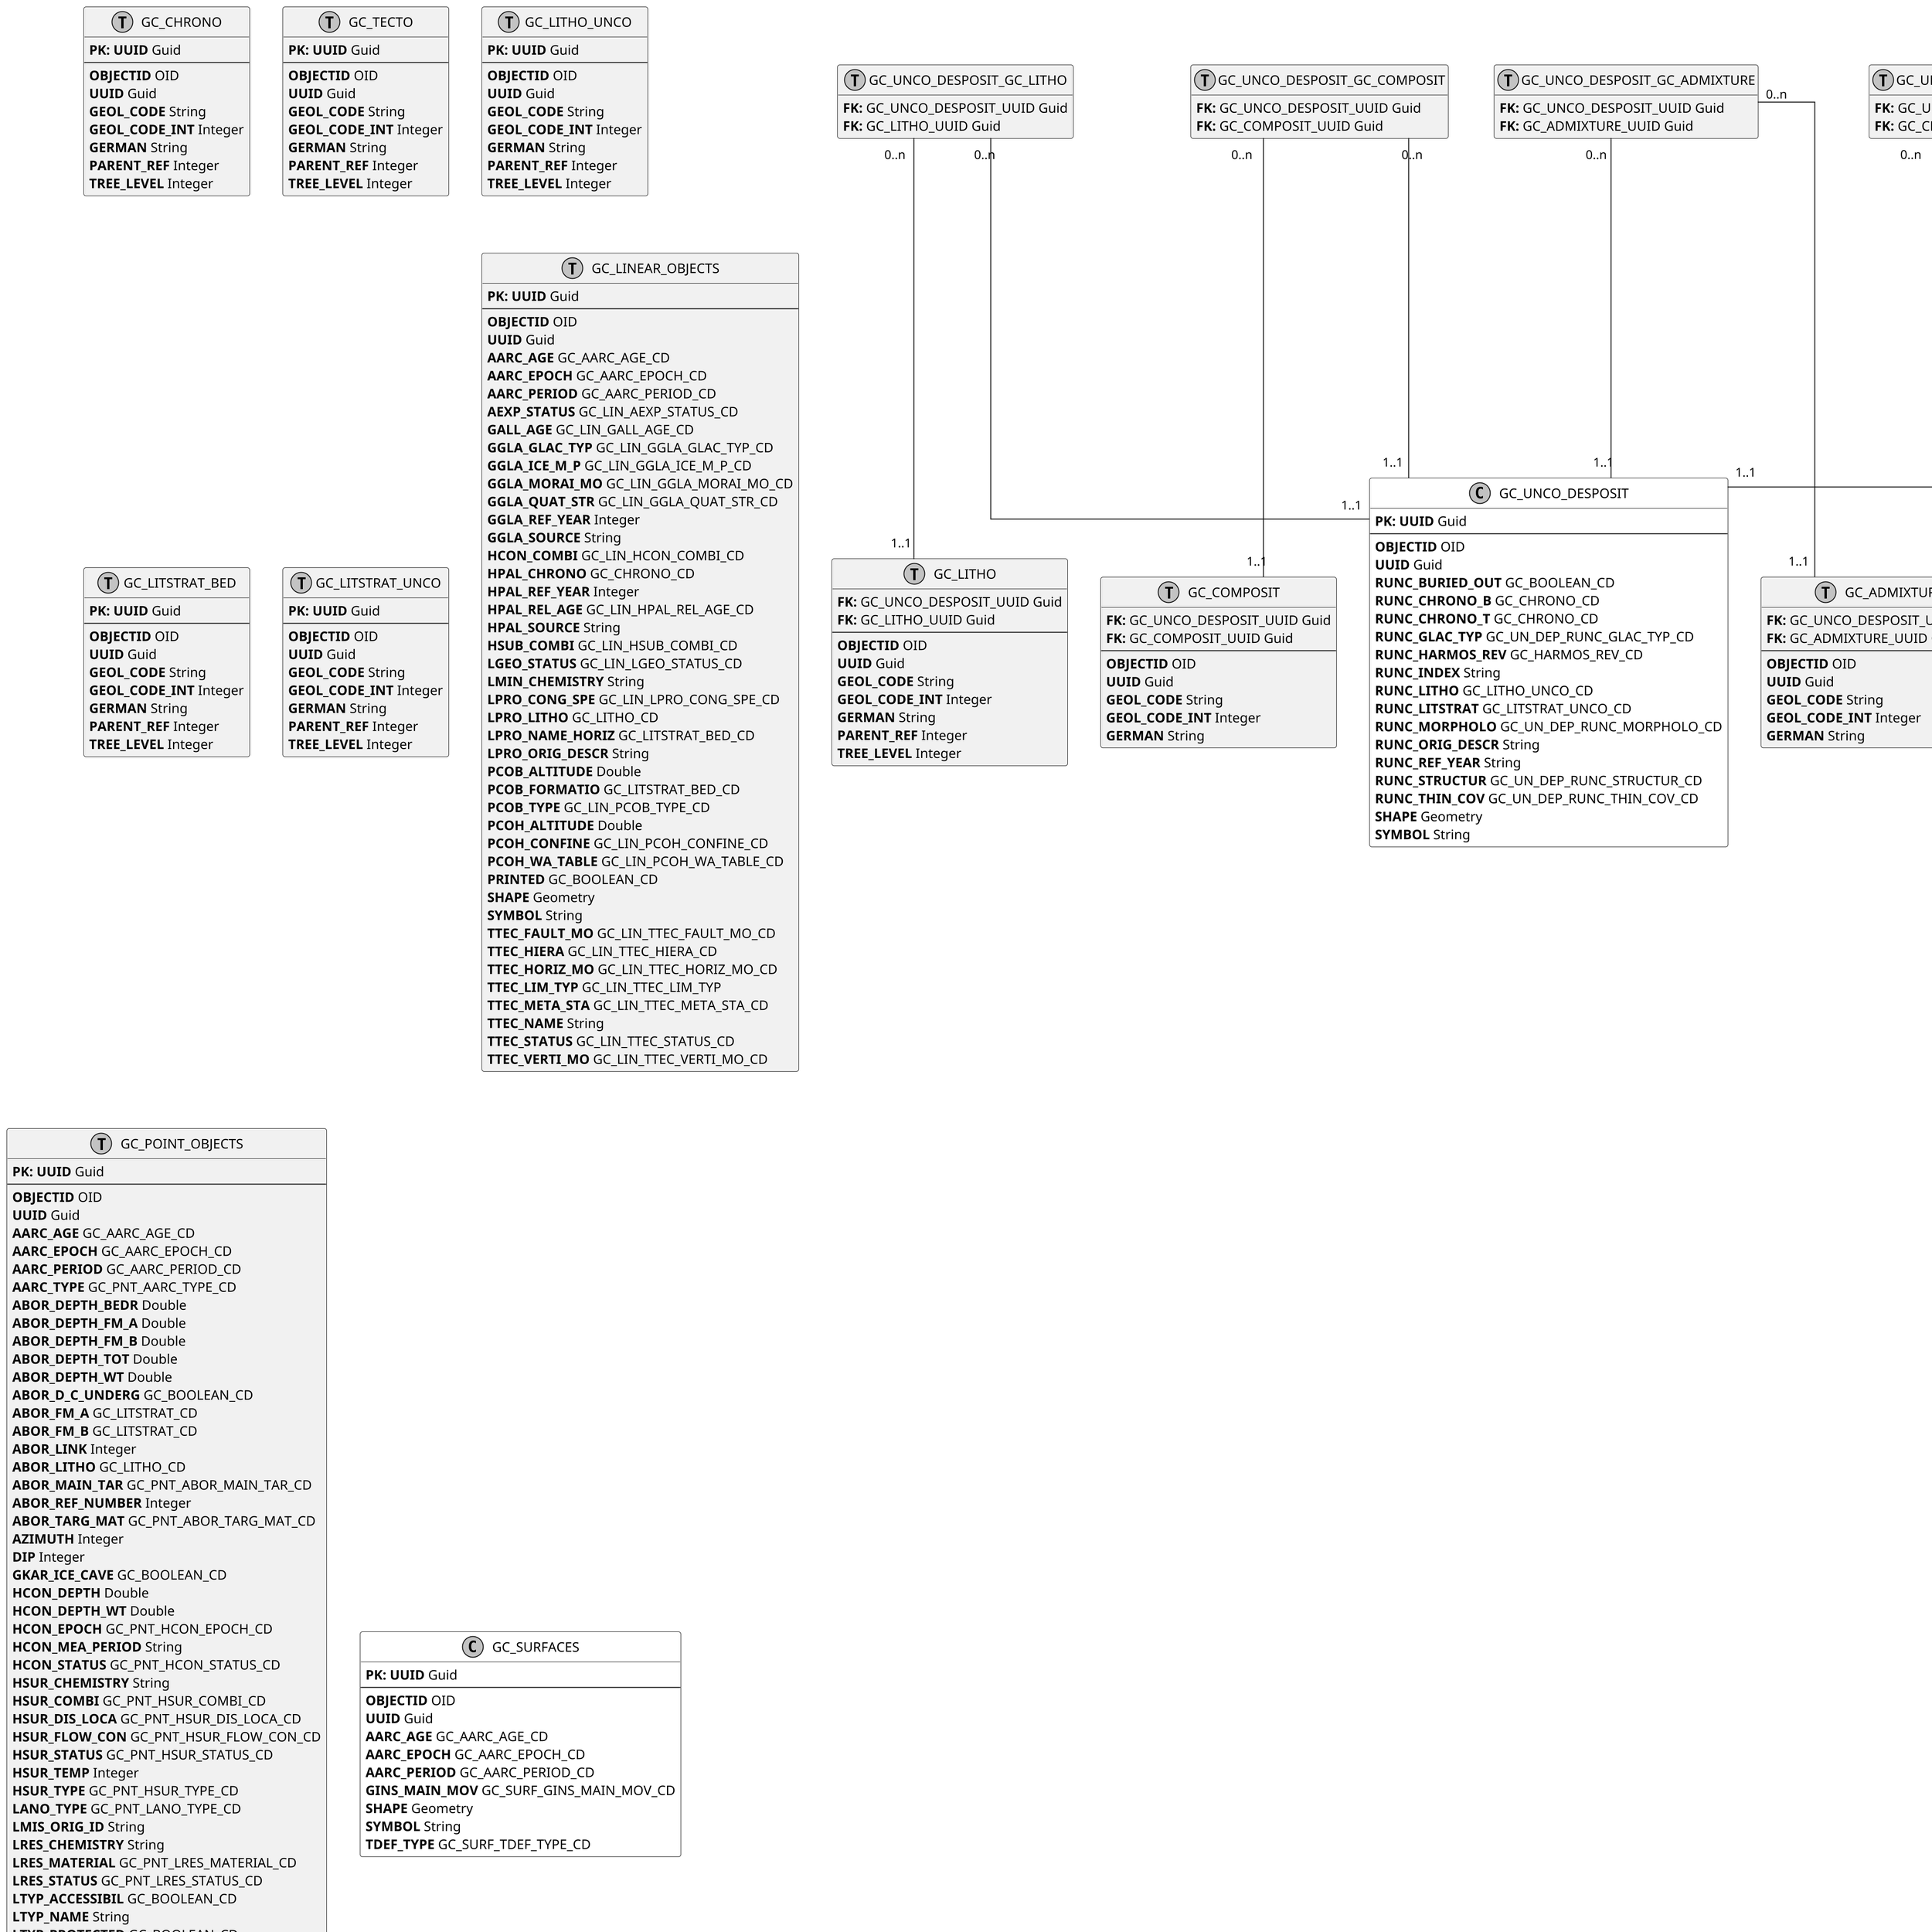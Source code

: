 
@startuml

skinparam monochrome true
skinparam linetype ortho
scale 2

!define table(x) class x << (T,#FFAAAA) >>
!define view(x) class x << (V,#FFAAAA) >>
!define ent(x) class x << (E,#FFAAAA) >>
!define enum(x) class x << (E,#FFAAAA) >>
!define class(x) class x << (FC, #CC8888) >> #fff

!define primary_key(x) <b>PK: x</b>
!define foreign_key(x,reference) <b>FK: </b>x
!define key(x) <b>x</b>
hide methods
hide stereotypes

table(GC_CHRONO) {
	primary_key(UUID) Guid
	---
	key(OBJECTID) OID
	key(UUID) Guid
	key(GEOL_CODE) String
	key(GEOL_CODE_INT) Integer
	key(GERMAN) String
	key(PARENT_REF) Integer
	key(TREE_LEVEL) Integer
}

table(GC_LITHO) {
	foreign_key(GC_UNCO_DESPOSIT_UUID,GC_UNCO_DESPOSIT) Guid
	foreign_key(GC_LITHO_UUID,GC_LITHO) Guid
	---
	key(OBJECTID) OID
	key(UUID) Guid
	key(GEOL_CODE) String
	key(GEOL_CODE_INT) Integer
	key(GERMAN) String
	key(PARENT_REF) Integer
	key(TREE_LEVEL) Integer
}

table(GC_LITSTRAT) {
	foreign_key(GC_EXPLOIT_GEOMAT_PLG_UUID,GC_EXPLOIT_GEOMAT_PLG) Guid
	foreign_key(GC_LITSTRAT_UUID,GC_LITSTRAT) Guid
	---
	key(OBJECTID) OID
	key(UUID) Guid
	key(GEOL_CODE) String
	key(GEOL_CODE_INT) Integer
	key(GERMAN) String
	key(PARENT_REF) Integer
	key(TREE_LEVEL) Integer
}

table(GC_TECTO) {
	primary_key(UUID) Guid
	---
	key(OBJECTID) OID
	key(UUID) Guid
	key(GEOL_CODE) String
	key(GEOL_CODE_INT) Integer
	key(GERMAN) String
	key(PARENT_REF) Integer
	key(TREE_LEVEL) Integer
}

table(GC_LITHO_UNCO) {
	primary_key(UUID) Guid
	---
	key(OBJECTID) OID
	key(UUID) Guid
	key(GEOL_CODE) String
	key(GEOL_CODE_INT) Integer
	key(GERMAN) String
	key(PARENT_REF) Integer
	key(TREE_LEVEL) Integer
}

table(GC_LITHO_BED) {
	foreign_key(GC_BEDROCK_UUID,GC_BEDROCK) Guid
	foreign_key(GC_LITHO_BED_UUID,GC_LITHO_BED) Guid
	---
	key(OBJECTID) OID
	key(UUID) Guid
	key(GEOL_CODE) String
	key(GEOL_CODE_INT) Integer
	key(GERMAN) String
	key(PARENT_REF) Integer
	key(TREE_LEVEL) Integer
}

table(GC_LITSTRAT_BED) {
	primary_key(UUID) Guid
	---
	key(OBJECTID) OID
	key(UUID) Guid
	key(GEOL_CODE) String
	key(GEOL_CODE_INT) Integer
	key(GERMAN) String
	key(PARENT_REF) Integer
	key(TREE_LEVEL) Integer
}

table(GC_LITSTRAT_UNCO) {
	primary_key(UUID) Guid
	---
	key(OBJECTID) OID
	key(UUID) Guid
	key(GEOL_CODE) String
	key(GEOL_CODE_INT) Integer
	key(GERMAN) String
	key(PARENT_REF) Integer
	key(TREE_LEVEL) Integer
}

table(GC_BED_FORM_ATT) {
	primary_key(UUID) Guid
	---
	key(OBJECTID) OID
	key(UUID) Guid
	key(FMAT_IGNE_AFFINITY) GC_AFFINITY_CD
	key(FMAT_IGNE_GRAIN_SI) GC_GRAIN_SI_CD
	key(FMAT_IGNE_TEX) GC_IGNE_TEX_CD
	key(FMAT_LITSTRAT) GC_LITSTRAT_BED_CD
	key(FMAT_META_FULL_NAME) String
	key(FMAT_META_MINERAL1) GC_MINERAL_CD
	key(FMAT_META_MINERAL2) GC_MINERAL_CD
	key(FMAT_META_MINERAL3) GC_MINERAL_CD
	key(FMAT_META_STR1) GC_META_STR_CD
	key(FMAT_META_STR2) GC_META_STR_CD
	key(FMAT_META_STR3) GC_META_STR_CD
	key(FMAT_SEDI_BEDDING1) GC_BEDDING_CD
	key(FMAT_SEDI_BEDDING2) GC_BEDDING_CD
	key(FMAT_SEDI_BOND_MAT) GC_BOND_MAT_CD
	key(FMAT_SEDI_MAIN_COM) GC_MAIN_COM_CD
	key(FMAT_SEDI_SECO_COM1) GC_SECO_COM_CD
	key(FMAT_SEDI_SECO_COM2) GC_SECO_COM_CD
	key(FMAT_SEDI_STR1) GC_SEDI_STR_CD
	key(FMAT_SEDI_STR2) GC_SEDI_STR_CD
	key(FMAT_SEDI_TEX1) GC_SEDI_TEX_CD
	key(FMAT_SEDI_TEX2) GC_SEDI_TEX_CD
}

table(GC_SYSTEM) {
	foreign_key(GC_FOSSILS_UUID,GC_FOSSILS) Guid
	foreign_key(GC_SYSTEM_UUID,GC_SYSTEM) Guid
	---
	key(OBJECTID) OID
	key(UUID) Guid
	key(GEOL_CODE) String
	key(GEOL_CODE_INT) Integer
	key(GERMAN) String
}

table(GC_COMPOSIT) {
	foreign_key(GC_UNCO_DESPOSIT_UUID,GC_UNCO_DESPOSIT) Guid
	foreign_key(GC_COMPOSIT_UUID,GC_COMPOSIT) Guid
	---
	key(OBJECTID) OID
	key(UUID) Guid
	key(GEOL_CODE) String
	key(GEOL_CODE_INT) Integer
	key(GERMAN) String
}

table(GC_ADMIXTURE) {
	foreign_key(GC_UNCO_DESPOSIT_UUID,GC_UNCO_DESPOSIT) Guid
	foreign_key(GC_ADMIXTURE_UUID,GC_ADMIXTURE) Guid
	---
	key(OBJECTID) OID
	key(UUID) Guid
	key(GEOL_CODE) String
	key(GEOL_CODE_INT) Integer
	key(GERMAN) String
}

table(GC_CHARCAT) {
	foreign_key(GC_UNCO_DESPOSIT_UUID,GC_UNCO_DESPOSIT) Guid
	foreign_key(GC_CHARCAT_UUID,GC_CHARCAT) Guid
	---
	key(OBJECTID) OID
	key(UUID) Guid
	key(GEOL_CODE) String
	key(GEOL_CODE_INT) Integer
	key(GERMAN) String
}

class(GC_EXPLOIT_GEOMAT_PLG) {
	primary_key(UUID) Guid
	---
	key(OBJECTID) OID
	key(UUID) Guid
	key(AEXP_STATUS) GC_EX_GEO_PLG_AEXP_STATUS_CD
	key(AEXP_TARG_MAT) GC_EX_GEO_PLG_AEXP_TARG_MAT_CD
	key(SHAPE) Geometry
	key(SYMBOL) String
}

table(GC_LINEAR_OBJECTS) {
	primary_key(UUID) Guid
	---
	key(OBJECTID) OID
	key(UUID) Guid
	key(AARC_AGE) GC_AARC_AGE_CD
	key(AARC_EPOCH) GC_AARC_EPOCH_CD
	key(AARC_PERIOD) GC_AARC_PERIOD_CD
	key(AEXP_STATUS) GC_LIN_AEXP_STATUS_CD
	key(GALL_AGE) GC_LIN_GALL_AGE_CD
	key(GGLA_GLAC_TYP) GC_LIN_GGLA_GLAC_TYP_CD
	key(GGLA_ICE_M_P) GC_LIN_GGLA_ICE_M_P_CD
	key(GGLA_MORAI_MO) GC_LIN_GGLA_MORAI_MO_CD
	key(GGLA_QUAT_STR) GC_LIN_GGLA_QUAT_STR_CD
	key(GGLA_REF_YEAR) Integer
	key(GGLA_SOURCE) String
	key(HCON_COMBI) GC_LIN_HCON_COMBI_CD
	key(HPAL_CHRONO) GC_CHRONO_CD
	key(HPAL_REF_YEAR) Integer
	key(HPAL_REL_AGE) GC_LIN_HPAL_REL_AGE_CD
	key(HPAL_SOURCE) String
	key(HSUB_COMBI) GC_LIN_HSUB_COMBI_CD
	key(LGEO_STATUS) GC_LIN_LGEO_STATUS_CD
	key(LMIN_CHEMISTRY) String
	key(LPRO_CONG_SPE) GC_LIN_LPRO_CONG_SPE_CD
	key(LPRO_LITHO) GC_LITHO_CD
	key(LPRO_NAME_HORIZ) GC_LITSTRAT_BED_CD
	key(LPRO_ORIG_DESCR) String
	key(PCOB_ALTITUDE) Double
	key(PCOB_FORMATIO) GC_LITSTRAT_BED_CD
	key(PCOB_TYPE) GC_LIN_PCOB_TYPE_CD
	key(PCOH_ALTITUDE) Double
	key(PCOH_CONFINE) GC_LIN_PCOH_CONFINE_CD
	key(PCOH_WA_TABLE) GC_LIN_PCOH_WA_TABLE_CD
	key(PRINTED) GC_BOOLEAN_CD
	key(SHAPE) Geometry
	key(SYMBOL) String
	key(TTEC_FAULT_MO) GC_LIN_TTEC_FAULT_MO_CD
	key(TTEC_HIERA) GC_LIN_TTEC_HIERA_CD
	key(TTEC_HORIZ_MO) GC_LIN_TTEC_HORIZ_MO_CD
	key(TTEC_LIM_TYP) GC_LIN_TTEC_LIM_TYP
	key(TTEC_META_STA) GC_LIN_TTEC_META_STA_CD
	key(TTEC_NAME) String
	key(TTEC_STATUS) GC_LIN_TTEC_STATUS_CD
	key(TTEC_VERTI_MO) GC_LIN_TTEC_VERTI_MO_CD
}

table(GC_POINT_OBJECTS) {
	primary_key(UUID) Guid
	---
	key(OBJECTID) OID
	key(UUID) Guid
	key(AARC_AGE) GC_AARC_AGE_CD
	key(AARC_EPOCH) GC_AARC_EPOCH_CD
	key(AARC_PERIOD) GC_AARC_PERIOD_CD
	key(AARC_TYPE) GC_PNT_AARC_TYPE_CD
	key(ABOR_DEPTH_BEDR) Double
	key(ABOR_DEPTH_FM_A) Double
	key(ABOR_DEPTH_FM_B) Double
	key(ABOR_DEPTH_TOT) Double
	key(ABOR_DEPTH_WT) Double
	key(ABOR_D_C_UNDERG) GC_BOOLEAN_CD
	key(ABOR_FM_A) GC_LITSTRAT_CD
	key(ABOR_FM_B) GC_LITSTRAT_CD
	key(ABOR_LINK) Integer
	key(ABOR_LITHO) GC_LITHO_CD
	key(ABOR_MAIN_TAR) GC_PNT_ABOR_MAIN_TAR_CD
	key(ABOR_REF_NUMBER) Integer
	key(ABOR_TARG_MAT) GC_PNT_ABOR_TARG_MAT_CD
	key(AZIMUTH) Integer
	key(DIP) Integer
	key(GKAR_ICE_CAVE) GC_BOOLEAN_CD
	key(HCON_DEPTH) Double
	key(HCON_DEPTH_WT) Double
	key(HCON_EPOCH) GC_PNT_HCON_EPOCH_CD
	key(HCON_MEA_PERIOD) String
	key(HCON_STATUS) GC_PNT_HCON_STATUS_CD
	key(HSUR_CHEMISTRY) String
	key(HSUR_COMBI) GC_PNT_HSUR_COMBI_CD
	key(HSUR_DIS_LOCA) GC_PNT_HSUR_DIS_LOCA_CD
	key(HSUR_FLOW_CON) GC_PNT_HSUR_FLOW_CON_CD
	key(HSUR_STATUS) GC_PNT_HSUR_STATUS_CD
	key(HSUR_TEMP) Integer
	key(HSUR_TYPE) GC_PNT_HSUR_TYPE_CD
	key(LANO_TYPE) GC_PNT_LANO_TYPE_CD
	key(LMIS_ORIG_ID) String
	key(LRES_CHEMISTRY) String
	key(LRES_MATERIAL) GC_PNT_LRES_MATERIAL_CD
	key(LRES_STATUS) GC_PNT_LRES_STATUS_CD
	key(LTYP_ACCESSIBIL) GC_BOOLEAN_CD
	key(LTYP_NAME) String
	key(LTYP_PROTECTED) GC_BOOLEAN_CD
	key(LTYP_STRATI) GC_PNT_LTYP_STRATI_CD
	key(MFOL_FOLD_TYP) GC_PNT_MFOL_FOLD_TYP_CD
	key(MFOL_PHASE) GC_PNT_MFOL_PHASE_CD
	key(MFOL_PHASE_REF) String
	key(MPLA_OB_DIP_SLO) GC_BOOLEAN_CD
	key(MPLA_PHASE) GC_PNT_MPLA_PHASE_CD
	key(MPLA_PHASE_REF) String
	key(MPLA_POLARITY) GC_PNT_MPLA_POLARITY_CD
	key(PMOD_HEIGHT) Double
	key(PMOD_MEA_PERIOD) String
	key(PRINTED) GC_BOOLEAN_CD
	key(PSLO_FORMATIO) GC_LITSTRAT_BED_CD
	key(PSLO_TYPE) GC_PNT_PSLO_TYPE_CD
	key(RUNC_MAT_TYPE) GC_LITHO_CD
	key(RUNC_ORIG_DESCR) String
	key(RUNC_PROTECTED) GC_BOOLEAN_CD
	key(RUNC_ROCK_SPE) GC_LITSTRAT_BED_CD
	key(RUNC_ROCK_TYP) GC_PNT_RUNC_ROCK_TYP_CD
	key(RUNC_STATUS) GC_PNT_RUNC_STATUS_CD
	key(SHAPE) Geometry
	key(SYMBOL) String
	key(TDEF_FOLD_FOR) GC_PNT_TDEF_FOLD_FOR_CD
	key(TDEF_FOLD_TYP) GC_PNT_TDEF_FOLD_TYP_CD
}

table(GC_FOSSILS) {
	primary_key(UUID) Guid
	---
	key(OBJECTID) OID
	key(UUID) Guid
	key(LFOS_DAT_METH) GC_FOSS_LFOS_DAT_METH_CD
	key(LFOS_DIVISION) GC_FOSS_LFOS_DIVISION_CD
	key(LFOS_PROTECTED) GC_BOOLEAN_CD
	key(LFOS_STATUS) GC_FOSS_LFOS_STATUS_CD
	key(PRINTED) GC_BOOLEAN_CD
	key(SHAPE) Geometry
	key(SYMBOL) String
}

class(GC_UNCO_DESPOSIT) {
	primary_key(UUID) Guid
	---
	key(OBJECTID) OID
	key(UUID) Guid
	key(RUNC_BURIED_OUT) GC_BOOLEAN_CD
	key(RUNC_CHRONO_B) GC_CHRONO_CD
	key(RUNC_CHRONO_T) GC_CHRONO_CD
	key(RUNC_GLAC_TYP) GC_UN_DEP_RUNC_GLAC_TYP_CD
	key(RUNC_HARMOS_REV) GC_HARMOS_REV_CD
	key(RUNC_INDEX) String
	key(RUNC_LITHO) GC_LITHO_UNCO_CD
	key(RUNC_LITSTRAT) GC_LITSTRAT_UNCO_CD
	key(RUNC_MORPHOLO) GC_UN_DEP_RUNC_MORPHOLO_CD
	key(RUNC_ORIG_DESCR) String
	key(RUNC_REF_YEAR) String
	key(RUNC_STRUCTUR) GC_UN_DEP_RUNC_STRUCTUR_CD
	key(RUNC_THIN_COV) GC_UN_DEP_RUNC_THIN_COV_CD
	key(SHAPE) Geometry
	key(SYMBOL) String
}

class(GC_BEDROCK) {
	primary_key(UUID) Guid
	foreign_key(FORM_ATT,GC_BED_FORM_ATT) Guid
	---
	key(OBJECTID) OID
	key(UUID) Guid
	key(FORM_ATT) Guid
	key(RBED_CHRONO_B) GC_CHRONO_CD
	key(RBED_CHRONO_B_LOC) GC_CHRONO_CD
	key(RBED_CHRONO_T) GC_CHRONO_CD
	key(RBED_CHRONO_T_LOC) GC_CHRONO_CD
	key(RBED_EXOTIC_ELE) GC_BOOLEAN_CD
	key(RBED_HARMOS_REV) GC_HARMOS_REV_CD
	key(RBED_INDEX) String
	key(RBED_ORIG_DESCR) String
	key(RBED_TECTO) GC_TECTO_CD
	key(SHAPE) Geometry
	key(SYMBOL) String
}

class(GC_SURFACES) {
	primary_key(UUID) Guid
	---
	key(OBJECTID) OID
	key(UUID) Guid
	key(AARC_AGE) GC_AARC_AGE_CD
	key(AARC_EPOCH) GC_AARC_EPOCH_CD
	key(AARC_PERIOD) GC_AARC_PERIOD_CD
	key(GINS_MAIN_MOV) GC_SURF_GINS_MAIN_MOV_CD
	key(SHAPE) Geometry
	key(SYMBOL) String
	key(TDEF_TYPE) GC_SURF_TDEF_TYPE_CD
}

table(GC_EXPLOIT_GEOMAT_PT) {
	primary_key(UUID) Guid
	---
	key(OBJECTID) OID
	key(UUID) Guid
	key(AEXP_DEPTH_TOT) Double
	key(AEXP_STATUS) GC_EX_GEO_PNT_AEXP_STATUS_CD
	key(AEXP_TARG_MAT) GC_EX_GEO_PNT_AEXP_TARG_MAT_CD
	key(PRINTED) GC_BOOLEAN_CD
	key(SHAPE) Geometry
	key(SYMBOL) String
}

table(GC_UNCO_DESPOSIT_GC_LITHO) {
	foreign_key(GC_UNCO_DESPOSIT_UUID,GC_UNCO_DESPOSIT) Guid
	foreign_key(GC_LITHO_UUID,GC_LITHO) Guid
}

table(GC_EXPLOIT_GEOMAT_PT_GC_LITSTRAT) {
	foreign_key(GC_EXPLOIT_GEOMAT_PT_UUID,GC_EXPLOIT_GEOMAT_PT) Guid
	foreign_key(GC_LITSTRAT_UUID,GC_LITSTRAT) Guid
}

table(GC_BEDROCK_GC_LITHO_BED) {
	foreign_key(GC_BEDROCK_UUID,GC_BEDROCK) Guid
	foreign_key(GC_LITHO_BED_UUID,GC_LITHO_BED) Guid
}

table(GC_FOSSILS_GC_SYSTEM) {
	foreign_key(GC_FOSSILS_UUID,GC_FOSSILS) Guid
	foreign_key(GC_SYSTEM_UUID,GC_SYSTEM) Guid
}

table(GC_UNCO_DESPOSIT_GC_COMPOSIT) {
	foreign_key(GC_UNCO_DESPOSIT_UUID,GC_UNCO_DESPOSIT) Guid
	foreign_key(GC_COMPOSIT_UUID,GC_COMPOSIT) Guid
}

table(GC_UNCO_DESPOSIT_GC_ADMIXTURE) {
	foreign_key(GC_UNCO_DESPOSIT_UUID,GC_UNCO_DESPOSIT) Guid
	foreign_key(GC_ADMIXTURE_UUID,GC_ADMIXTURE) Guid
}

table(GC_UNCO_DESPOSIT_GC_CHARCAT) {
	foreign_key(GC_UNCO_DESPOSIT_UUID,GC_UNCO_DESPOSIT) Guid
	foreign_key(GC_CHARCAT_UUID,GC_CHARCAT) Guid
}

table(GC_EXPLOIT_GEOMAT_PLG_GC_LITSTRAT) {
	foreign_key(GC_EXPLOIT_GEOMAT_PLG_UUID,GC_EXPLOIT_GEOMAT_PLG) Guid
	foreign_key(GC_LITSTRAT_UUID,GC_LITSTRAT) Guid
}


GC_BEDROCK "0..n" -- "1..1" GC_BED_FORM_ATT
GC_UNCO_DESPOSIT_GC_LITHO "0..n" -- "1..1" GC_UNCO_DESPOSIT
GC_UNCO_DESPOSIT_GC_LITHO "0..n" -- "1..1" GC_LITHO
GC_EXPLOIT_GEOMAT_PT_GC_LITSTRAT "0..n" -- "1..1" GC_EXPLOIT_GEOMAT_PT
GC_EXPLOIT_GEOMAT_PT_GC_LITSTRAT "0..n" -- "1..1" GC_LITSTRAT
GC_BEDROCK_GC_LITHO_BED "0..n" -- "1..1" GC_BEDROCK
GC_BEDROCK_GC_LITHO_BED "0..n" -- "1..1" GC_LITHO_BED
GC_FOSSILS_GC_SYSTEM "0..n" -- "1..1" GC_FOSSILS
GC_FOSSILS_GC_SYSTEM "0..n" -- "1..1" GC_SYSTEM
GC_UNCO_DESPOSIT_GC_COMPOSIT "0..n" -- "1..1" GC_UNCO_DESPOSIT
GC_UNCO_DESPOSIT_GC_COMPOSIT "0..n" -- "1..1" GC_COMPOSIT
GC_UNCO_DESPOSIT_GC_ADMIXTURE "0..n" -- "1..1" GC_UNCO_DESPOSIT
GC_UNCO_DESPOSIT_GC_ADMIXTURE "0..n" -- "1..1" GC_ADMIXTURE
GC_UNCO_DESPOSIT_GC_CHARCAT "0..n" -- "1..1" GC_UNCO_DESPOSIT
GC_UNCO_DESPOSIT_GC_CHARCAT "0..n" -- "1..1" GC_CHARCAT
GC_EXPLOIT_GEOMAT_PLG_GC_LITSTRAT "0..n" -- "1..1" GC_EXPLOIT_GEOMAT_PLG
GC_EXPLOIT_GEOMAT_PLG_GC_LITSTRAT "0..n" -- "1..1" GC_LITSTRAT

@enduml
    

